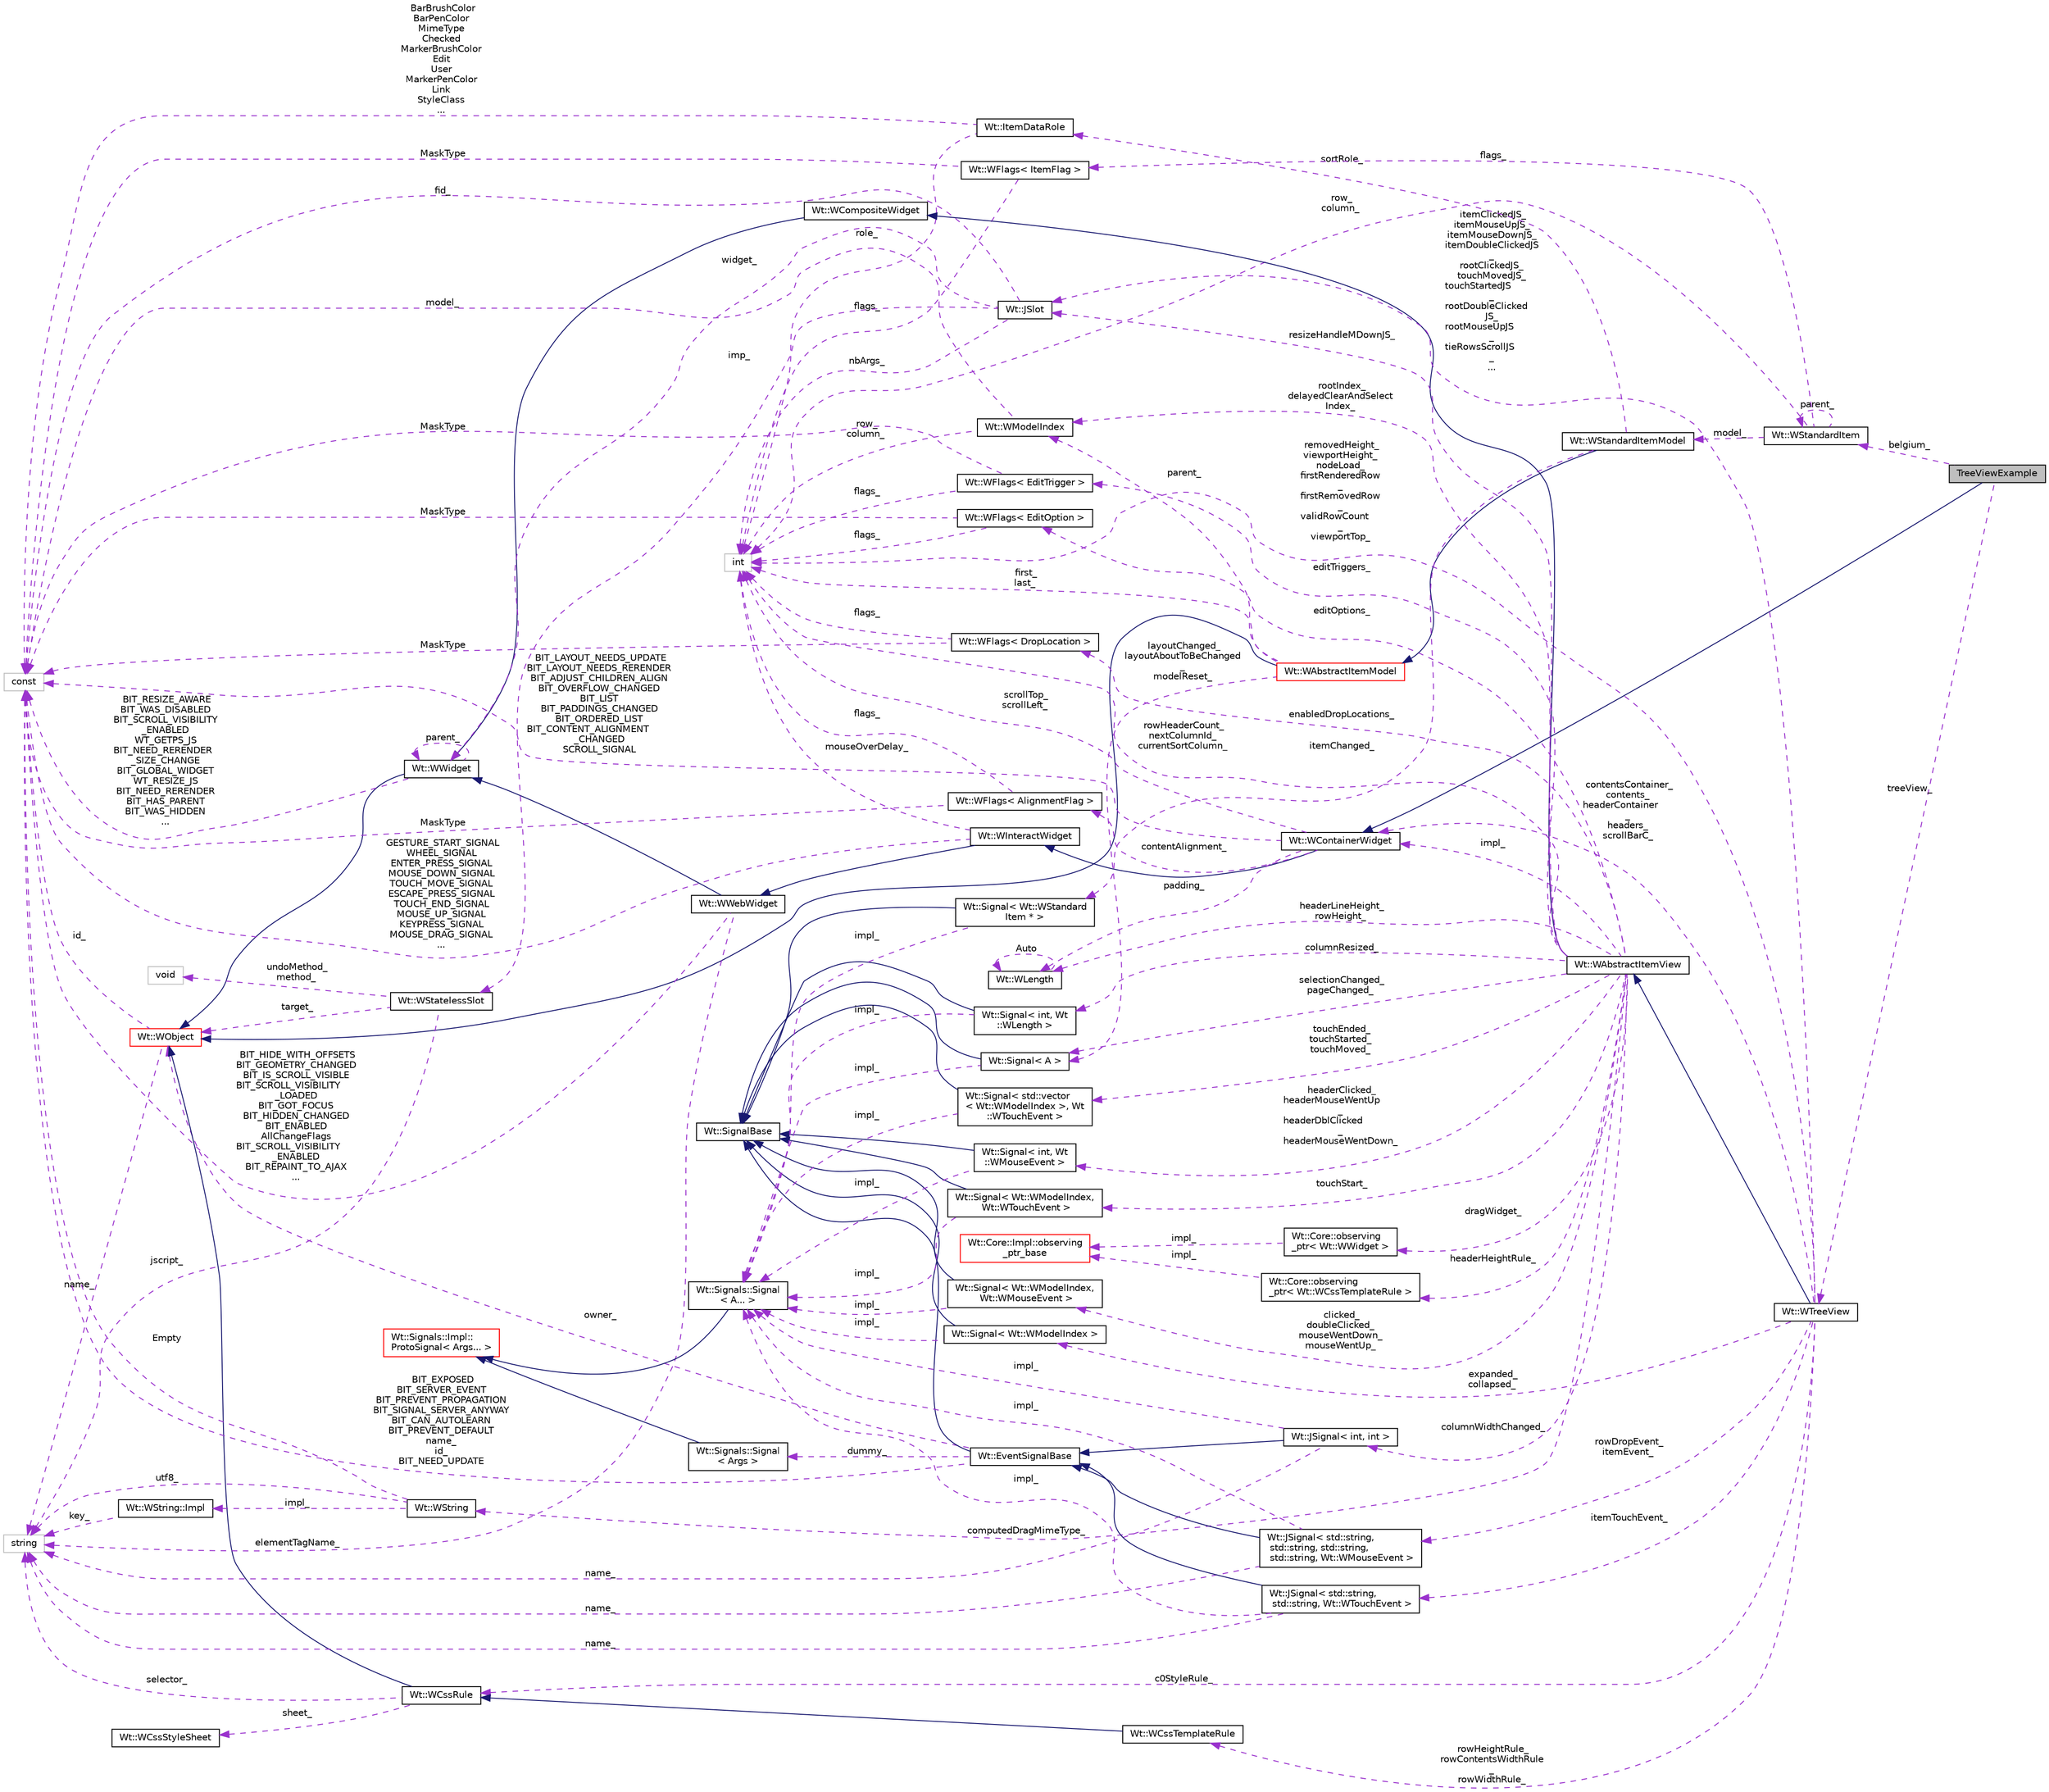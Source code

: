 digraph "TreeViewExample"
{
 // LATEX_PDF_SIZE
  edge [fontname="Helvetica",fontsize="10",labelfontname="Helvetica",labelfontsize="10"];
  node [fontname="Helvetica",fontsize="10",shape=record];
  rankdir="LR";
  Node1 [label="TreeViewExample",height=0.2,width=0.4,color="black", fillcolor="grey75", style="filled", fontcolor="black",tooltip=" "];
  Node2 -> Node1 [dir="back",color="midnightblue",fontsize="10",style="solid",fontname="Helvetica"];
  Node2 [label="Wt::WContainerWidget",height=0.2,width=0.4,color="black", fillcolor="white", style="filled",URL="$classWt_1_1WContainerWidget.html",tooltip="A widget that holds and manages child widgets."];
  Node3 -> Node2 [dir="back",color="midnightblue",fontsize="10",style="solid",fontname="Helvetica"];
  Node3 [label="Wt::WInteractWidget",height=0.2,width=0.4,color="black", fillcolor="white", style="filled",URL="$classWt_1_1WInteractWidget.html",tooltip="An abstract widget that can receive user-interface interaction."];
  Node4 -> Node3 [dir="back",color="midnightblue",fontsize="10",style="solid",fontname="Helvetica"];
  Node4 [label="Wt::WWebWidget",height=0.2,width=0.4,color="black", fillcolor="white", style="filled",URL="$classWt_1_1WWebWidget.html",tooltip="A base class for widgets with an HTML counterpart."];
  Node5 -> Node4 [dir="back",color="midnightblue",fontsize="10",style="solid",fontname="Helvetica"];
  Node5 [label="Wt::WWidget",height=0.2,width=0.4,color="black", fillcolor="white", style="filled",URL="$classWt_1_1WWidget.html",tooltip="The abstract base class for a user-interface component."];
  Node6 -> Node5 [dir="back",color="midnightblue",fontsize="10",style="solid",fontname="Helvetica"];
  Node6 [label="Wt::WObject",height=0.2,width=0.4,color="red", fillcolor="white", style="filled",URL="$classWt_1_1WObject.html",tooltip="A base class for objects that participate in the signal/slot system."];
  Node8 -> Node6 [dir="back",color="darkorchid3",fontsize="10",style="dashed",label=" name_" ,fontname="Helvetica"];
  Node8 [label="string",height=0.2,width=0.4,color="grey75", fillcolor="white", style="filled",tooltip=" "];
  Node9 -> Node6 [dir="back",color="darkorchid3",fontsize="10",style="dashed",label=" id_" ,fontname="Helvetica"];
  Node9 [label="const",height=0.2,width=0.4,color="grey75", fillcolor="white", style="filled",tooltip=" "];
  Node5 -> Node5 [dir="back",color="darkorchid3",fontsize="10",style="dashed",label=" parent_" ,fontname="Helvetica"];
  Node9 -> Node5 [dir="back",color="darkorchid3",fontsize="10",style="dashed",label=" BIT_RESIZE_AWARE\nBIT_WAS_DISABLED\nBIT_SCROLL_VISIBILITY\l_ENABLED\nWT_GETPS_JS\nBIT_NEED_RERENDER\l_SIZE_CHANGE\nBIT_GLOBAL_WIDGET\nWT_RESIZE_JS\nBIT_NEED_RERENDER\nBIT_HAS_PARENT\nBIT_WAS_HIDDEN\n..." ,fontname="Helvetica"];
  Node8 -> Node4 [dir="back",color="darkorchid3",fontsize="10",style="dashed",label=" elementTagName_" ,fontname="Helvetica"];
  Node9 -> Node4 [dir="back",color="darkorchid3",fontsize="10",style="dashed",label=" BIT_HIDE_WITH_OFFSETS\nBIT_GEOMETRY_CHANGED\nBIT_IS_SCROLL_VISIBLE\nBIT_SCROLL_VISIBILITY\l_LOADED\nBIT_GOT_FOCUS\nBIT_HIDDEN_CHANGED\nBIT_ENABLED\nAllChangeFlags\nBIT_SCROLL_VISIBILITY\l_ENABLED\nBIT_REPAINT_TO_AJAX\n..." ,fontname="Helvetica"];
  Node10 -> Node3 [dir="back",color="darkorchid3",fontsize="10",style="dashed",label=" mouseOverDelay_" ,fontname="Helvetica"];
  Node10 [label="int",height=0.2,width=0.4,color="grey75", fillcolor="white", style="filled",tooltip=" "];
  Node9 -> Node3 [dir="back",color="darkorchid3",fontsize="10",style="dashed",label=" GESTURE_START_SIGNAL\nWHEEL_SIGNAL\nENTER_PRESS_SIGNAL\nMOUSE_DOWN_SIGNAL\nTOUCH_MOVE_SIGNAL\nESCAPE_PRESS_SIGNAL\nTOUCH_END_SIGNAL\nMOUSE_UP_SIGNAL\nKEYPRESS_SIGNAL\nMOUSE_DRAG_SIGNAL\n..." ,fontname="Helvetica"];
  Node10 -> Node2 [dir="back",color="darkorchid3",fontsize="10",style="dashed",label=" scrollTop_\nscrollLeft_" ,fontname="Helvetica"];
  Node11 -> Node2 [dir="back",color="darkorchid3",fontsize="10",style="dashed",label=" contentAlignment_" ,fontname="Helvetica"];
  Node11 [label="Wt::WFlags\< AlignmentFlag \>",height=0.2,width=0.4,color="black", fillcolor="white", style="filled",URL="$classWt_1_1WFlags.html",tooltip=" "];
  Node10 -> Node11 [dir="back",color="darkorchid3",fontsize="10",style="dashed",label=" flags_" ,fontname="Helvetica"];
  Node9 -> Node11 [dir="back",color="darkorchid3",fontsize="10",style="dashed",label=" MaskType" ,fontname="Helvetica"];
  Node12 -> Node2 [dir="back",color="darkorchid3",fontsize="10",style="dashed",label=" padding_" ,fontname="Helvetica"];
  Node12 [label="Wt::WLength",height=0.2,width=0.4,color="black", fillcolor="white", style="filled",URL="$classWt_1_1WLength.html",tooltip="A value class that describes a CSS length."];
  Node12 -> Node12 [dir="back",color="darkorchid3",fontsize="10",style="dashed",label=" Auto" ,fontname="Helvetica"];
  Node9 -> Node2 [dir="back",color="darkorchid3",fontsize="10",style="dashed",label=" BIT_LAYOUT_NEEDS_UPDATE\nBIT_LAYOUT_NEEDS_RERENDER\nBIT_ADJUST_CHILDREN_ALIGN\nBIT_OVERFLOW_CHANGED\nBIT_LIST\nBIT_PADDINGS_CHANGED\nBIT_ORDERED_LIST\nBIT_CONTENT_ALIGNMENT\l_CHANGED\nSCROLL_SIGNAL" ,fontname="Helvetica"];
  Node13 -> Node1 [dir="back",color="darkorchid3",fontsize="10",style="dashed",label=" treeView_" ,fontname="Helvetica"];
  Node13 [label="Wt::WTreeView",height=0.2,width=0.4,color="black", fillcolor="white", style="filled",URL="$classWt_1_1WTreeView.html",tooltip="A view class that displays a model as a tree or tree table."];
  Node14 -> Node13 [dir="back",color="midnightblue",fontsize="10",style="solid",fontname="Helvetica"];
  Node14 [label="Wt::WAbstractItemView",height=0.2,width=0.4,color="black", fillcolor="white", style="filled",URL="$classWt_1_1WAbstractItemView.html",tooltip="An abstract base class for item Views."];
  Node15 -> Node14 [dir="back",color="midnightblue",fontsize="10",style="solid",fontname="Helvetica"];
  Node15 [label="Wt::WCompositeWidget",height=0.2,width=0.4,color="black", fillcolor="white", style="filled",URL="$classWt_1_1WCompositeWidget.html",tooltip="A widget that hides the implementation of composite widgets."];
  Node5 -> Node15 [dir="back",color="midnightblue",fontsize="10",style="solid",fontname="Helvetica"];
  Node16 -> Node14 [dir="back",color="darkorchid3",fontsize="10",style="dashed",label=" selectionChanged_\npageChanged_" ,fontname="Helvetica"];
  Node16 [label="Wt::Signal\< A \>",height=0.2,width=0.4,color="black", fillcolor="white", style="filled",URL="$classWt_1_1Signal.html",tooltip="A signal that propagates events to listeners."];
  Node17 -> Node16 [dir="back",color="midnightblue",fontsize="10",style="solid",fontname="Helvetica"];
  Node17 [label="Wt::SignalBase",height=0.2,width=0.4,color="black", fillcolor="white", style="filled",URL="$classWt_1_1SignalBase.html",tooltip="Abstract base class of a signal."];
  Node18 -> Node16 [dir="back",color="darkorchid3",fontsize="10",style="dashed",label=" impl_" ,fontname="Helvetica"];
  Node18 [label="Wt::Signals::Signal\l\< A... \>",height=0.2,width=0.4,color="black", fillcolor="white", style="filled",URL="$structWt_1_1Signals_1_1Signal.html",tooltip=" "];
  Node19 -> Node18 [dir="back",color="midnightblue",fontsize="10",style="solid",fontname="Helvetica"];
  Node19 [label="Wt::Signals::Impl::\lProtoSignal\< Args... \>",height=0.2,width=0.4,color="red", fillcolor="white", style="filled",URL="$classWt_1_1Signals_1_1Impl_1_1ProtoSignal.html",tooltip=" "];
  Node25 -> Node14 [dir="back",color="darkorchid3",fontsize="10",style="dashed",label=" resizeHandleMDownJS_" ,fontname="Helvetica"];
  Node25 [label="Wt::JSlot",height=0.2,width=0.4,color="black", fillcolor="white", style="filled",URL="$classWt_1_1JSlot.html",tooltip="A slot that is only implemented in client side JavaScript code."];
  Node26 -> Node25 [dir="back",color="darkorchid3",fontsize="10",style="dashed",label=" imp_" ,fontname="Helvetica"];
  Node26 [label="Wt::WStatelessSlot",height=0.2,width=0.4,color="black", fillcolor="white", style="filled",URL="$classWt_1_1WStatelessSlot.html",tooltip=" "];
  Node6 -> Node26 [dir="back",color="darkorchid3",fontsize="10",style="dashed",label=" target_" ,fontname="Helvetica"];
  Node22 -> Node26 [dir="back",color="darkorchid3",fontsize="10",style="dashed",label=" undoMethod_\nmethod_" ,fontname="Helvetica"];
  Node22 [label="void",height=0.2,width=0.4,color="grey75", fillcolor="white", style="filled",tooltip=" "];
  Node8 -> Node26 [dir="back",color="darkorchid3",fontsize="10",style="dashed",label=" jscript_" ,fontname="Helvetica"];
  Node10 -> Node25 [dir="back",color="darkorchid3",fontsize="10",style="dashed",label=" nbArgs_" ,fontname="Helvetica"];
  Node5 -> Node25 [dir="back",color="darkorchid3",fontsize="10",style="dashed",label=" widget_" ,fontname="Helvetica"];
  Node9 -> Node25 [dir="back",color="darkorchid3",fontsize="10",style="dashed",label=" fid_" ,fontname="Helvetica"];
  Node2 -> Node14 [dir="back",color="darkorchid3",fontsize="10",style="dashed",label=" impl_" ,fontname="Helvetica"];
  Node27 -> Node14 [dir="back",color="darkorchid3",fontsize="10",style="dashed",label=" rootIndex_\ndelayedClearAndSelect\lIndex_" ,fontname="Helvetica"];
  Node27 [label="Wt::WModelIndex",height=0.2,width=0.4,color="black", fillcolor="white", style="filled",URL="$classWt_1_1WModelIndex.html",tooltip="A value class that describes an index to an item in a data model."];
  Node10 -> Node27 [dir="back",color="darkorchid3",fontsize="10",style="dashed",label=" row_\ncolumn_" ,fontname="Helvetica"];
  Node9 -> Node27 [dir="back",color="darkorchid3",fontsize="10",style="dashed",label=" model_" ,fontname="Helvetica"];
  Node28 -> Node14 [dir="back",color="darkorchid3",fontsize="10",style="dashed",label=" computedDragMimeType_" ,fontname="Helvetica"];
  Node28 [label="Wt::WString",height=0.2,width=0.4,color="black", fillcolor="white", style="filled",URL="$classWt_1_1WString.html",tooltip="A value class which describes a locale-aware unicode string."];
  Node29 -> Node28 [dir="back",color="darkorchid3",fontsize="10",style="dashed",label=" impl_" ,fontname="Helvetica"];
  Node29 [label="Wt::WString::Impl",height=0.2,width=0.4,color="black", fillcolor="white", style="filled",URL="$structWt_1_1WString_1_1Impl.html",tooltip=" "];
  Node8 -> Node29 [dir="back",color="darkorchid3",fontsize="10",style="dashed",label=" key_" ,fontname="Helvetica"];
  Node8 -> Node28 [dir="back",color="darkorchid3",fontsize="10",style="dashed",label=" utf8_" ,fontname="Helvetica"];
  Node9 -> Node28 [dir="back",color="darkorchid3",fontsize="10",style="dashed",label=" Empty" ,fontname="Helvetica"];
  Node30 -> Node14 [dir="back",color="darkorchid3",fontsize="10",style="dashed",label=" editTriggers_" ,fontname="Helvetica"];
  Node30 [label="Wt::WFlags\< EditTrigger \>",height=0.2,width=0.4,color="black", fillcolor="white", style="filled",URL="$classWt_1_1WFlags.html",tooltip=" "];
  Node10 -> Node30 [dir="back",color="darkorchid3",fontsize="10",style="dashed",label=" flags_" ,fontname="Helvetica"];
  Node9 -> Node30 [dir="back",color="darkorchid3",fontsize="10",style="dashed",label=" MaskType" ,fontname="Helvetica"];
  Node31 -> Node14 [dir="back",color="darkorchid3",fontsize="10",style="dashed",label=" dragWidget_" ,fontname="Helvetica"];
  Node31 [label="Wt::Core::observing\l_ptr\< Wt::WWidget \>",height=0.2,width=0.4,color="black", fillcolor="white", style="filled",URL="$classWt_1_1Core_1_1observing__ptr.html",tooltip=" "];
  Node24 -> Node31 [dir="back",color="darkorchid3",fontsize="10",style="dashed",label=" impl_" ,fontname="Helvetica"];
  Node24 [label="Wt::Core::Impl::observing\l_ptr_base",height=0.2,width=0.4,color="red", fillcolor="white", style="filled",URL="$structWt_1_1Core_1_1Impl_1_1observing__ptr__base.html",tooltip=" "];
  Node32 -> Node14 [dir="back",color="darkorchid3",fontsize="10",style="dashed",label=" clicked_\ndoubleClicked_\nmouseWentDown_\nmouseWentUp_" ,fontname="Helvetica"];
  Node32 [label="Wt::Signal\< Wt::WModelIndex,\l Wt::WMouseEvent \>",height=0.2,width=0.4,color="black", fillcolor="white", style="filled",URL="$classWt_1_1Signal.html",tooltip=" "];
  Node17 -> Node32 [dir="back",color="midnightblue",fontsize="10",style="solid",fontname="Helvetica"];
  Node18 -> Node32 [dir="back",color="darkorchid3",fontsize="10",style="dashed",label=" impl_" ,fontname="Helvetica"];
  Node33 -> Node14 [dir="back",color="darkorchid3",fontsize="10",style="dashed",label=" touchEnded_\ntouchStarted_\ntouchMoved_" ,fontname="Helvetica"];
  Node33 [label="Wt::Signal\< std::vector\l\< Wt::WModelIndex \>, Wt\l::WTouchEvent \>",height=0.2,width=0.4,color="black", fillcolor="white", style="filled",URL="$classWt_1_1Signal.html",tooltip=" "];
  Node17 -> Node33 [dir="back",color="midnightblue",fontsize="10",style="solid",fontname="Helvetica"];
  Node18 -> Node33 [dir="back",color="darkorchid3",fontsize="10",style="dashed",label=" impl_" ,fontname="Helvetica"];
  Node34 -> Node14 [dir="back",color="darkorchid3",fontsize="10",style="dashed",label=" headerClicked_\nheaderMouseWentUp\l_\nheaderDblClicked\l_\nheaderMouseWentDown_" ,fontname="Helvetica"];
  Node34 [label="Wt::Signal\< int, Wt\l::WMouseEvent \>",height=0.2,width=0.4,color="black", fillcolor="white", style="filled",URL="$classWt_1_1Signal.html",tooltip=" "];
  Node17 -> Node34 [dir="back",color="midnightblue",fontsize="10",style="solid",fontname="Helvetica"];
  Node18 -> Node34 [dir="back",color="darkorchid3",fontsize="10",style="dashed",label=" impl_" ,fontname="Helvetica"];
  Node35 -> Node14 [dir="back",color="darkorchid3",fontsize="10",style="dashed",label=" headerHeightRule_" ,fontname="Helvetica"];
  Node35 [label="Wt::Core::observing\l_ptr\< Wt::WCssTemplateRule \>",height=0.2,width=0.4,color="black", fillcolor="white", style="filled",URL="$classWt_1_1Core_1_1observing__ptr.html",tooltip=" "];
  Node24 -> Node35 [dir="back",color="darkorchid3",fontsize="10",style="dashed",label=" impl_" ,fontname="Helvetica"];
  Node36 -> Node14 [dir="back",color="darkorchid3",fontsize="10",style="dashed",label=" enabledDropLocations_" ,fontname="Helvetica"];
  Node36 [label="Wt::WFlags\< DropLocation \>",height=0.2,width=0.4,color="black", fillcolor="white", style="filled",URL="$classWt_1_1WFlags.html",tooltip=" "];
  Node10 -> Node36 [dir="back",color="darkorchid3",fontsize="10",style="dashed",label=" flags_" ,fontname="Helvetica"];
  Node9 -> Node36 [dir="back",color="darkorchid3",fontsize="10",style="dashed",label=" MaskType" ,fontname="Helvetica"];
  Node10 -> Node14 [dir="back",color="darkorchid3",fontsize="10",style="dashed",label=" rowHeaderCount_\nnextColumnId_\ncurrentSortColumn_" ,fontname="Helvetica"];
  Node37 -> Node14 [dir="back",color="darkorchid3",fontsize="10",style="dashed",label=" editOptions_" ,fontname="Helvetica"];
  Node37 [label="Wt::WFlags\< EditOption \>",height=0.2,width=0.4,color="black", fillcolor="white", style="filled",URL="$classWt_1_1WFlags.html",tooltip=" "];
  Node10 -> Node37 [dir="back",color="darkorchid3",fontsize="10",style="dashed",label=" flags_" ,fontname="Helvetica"];
  Node9 -> Node37 [dir="back",color="darkorchid3",fontsize="10",style="dashed",label=" MaskType" ,fontname="Helvetica"];
  Node38 -> Node14 [dir="back",color="darkorchid3",fontsize="10",style="dashed",label=" columnWidthChanged_" ,fontname="Helvetica"];
  Node38 [label="Wt::JSignal\< int, int \>",height=0.2,width=0.4,color="black", fillcolor="white", style="filled",URL="$classWt_1_1JSignal.html",tooltip=" "];
  Node39 -> Node38 [dir="back",color="midnightblue",fontsize="10",style="solid",fontname="Helvetica"];
  Node39 [label="Wt::EventSignalBase",height=0.2,width=0.4,color="black", fillcolor="white", style="filled",URL="$classWt_1_1EventSignalBase.html",tooltip="Abstract base class of an event signal."];
  Node17 -> Node39 [dir="back",color="midnightblue",fontsize="10",style="solid",fontname="Helvetica"];
  Node6 -> Node39 [dir="back",color="darkorchid3",fontsize="10",style="dashed",label=" owner_" ,fontname="Helvetica"];
  Node40 -> Node39 [dir="back",color="darkorchid3",fontsize="10",style="dashed",label=" dummy_" ,fontname="Helvetica"];
  Node40 [label="Wt::Signals::Signal\l\< Args \>",height=0.2,width=0.4,color="black", fillcolor="white", style="filled",URL="$structWt_1_1Signals_1_1Signal.html",tooltip=" "];
  Node19 -> Node40 [dir="back",color="midnightblue",fontsize="10",style="solid",fontname="Helvetica"];
  Node9 -> Node39 [dir="back",color="darkorchid3",fontsize="10",style="dashed",label=" BIT_EXPOSED\nBIT_SERVER_EVENT\nBIT_PREVENT_PROPAGATION\nBIT_SIGNAL_SERVER_ANYWAY\nBIT_CAN_AUTOLEARN\nBIT_PREVENT_DEFAULT\nname_\nid_\nBIT_NEED_UPDATE" ,fontname="Helvetica"];
  Node8 -> Node38 [dir="back",color="darkorchid3",fontsize="10",style="dashed",label=" name_" ,fontname="Helvetica"];
  Node18 -> Node38 [dir="back",color="darkorchid3",fontsize="10",style="dashed",label=" impl_" ,fontname="Helvetica"];
  Node41 -> Node14 [dir="back",color="darkorchid3",fontsize="10",style="dashed",label=" columnResized_" ,fontname="Helvetica"];
  Node41 [label="Wt::Signal\< int, Wt\l::WLength \>",height=0.2,width=0.4,color="black", fillcolor="white", style="filled",URL="$classWt_1_1Signal.html",tooltip=" "];
  Node17 -> Node41 [dir="back",color="midnightblue",fontsize="10",style="solid",fontname="Helvetica"];
  Node18 -> Node41 [dir="back",color="darkorchid3",fontsize="10",style="dashed",label=" impl_" ,fontname="Helvetica"];
  Node42 -> Node14 [dir="back",color="darkorchid3",fontsize="10",style="dashed",label=" touchStart_" ,fontname="Helvetica"];
  Node42 [label="Wt::Signal\< Wt::WModelIndex,\l Wt::WTouchEvent \>",height=0.2,width=0.4,color="black", fillcolor="white", style="filled",URL="$classWt_1_1Signal.html",tooltip=" "];
  Node17 -> Node42 [dir="back",color="midnightblue",fontsize="10",style="solid",fontname="Helvetica"];
  Node18 -> Node42 [dir="back",color="darkorchid3",fontsize="10",style="dashed",label=" impl_" ,fontname="Helvetica"];
  Node12 -> Node14 [dir="back",color="darkorchid3",fontsize="10",style="dashed",label=" headerLineHeight_\nrowHeight_" ,fontname="Helvetica"];
  Node25 -> Node13 [dir="back",color="darkorchid3",fontsize="10",style="dashed",label=" itemClickedJS_\nitemMouseUpJS_\nitemMouseDownJS_\nitemDoubleClickedJS\l_\nrootClickedJS_\ntouchMovedJS_\ntouchStartedJS\l_\nrootDoubleClicked\lJS_\nrootMouseUpJS\l_\ntieRowsScrollJS\l_\n..." ,fontname="Helvetica"];
  Node2 -> Node13 [dir="back",color="darkorchid3",fontsize="10",style="dashed",label=" contentsContainer_\ncontents_\nheaderContainer\l_\nheaders_\nscrollBarC_" ,fontname="Helvetica"];
  Node43 -> Node13 [dir="back",color="darkorchid3",fontsize="10",style="dashed",label=" rowDropEvent_\nitemEvent_" ,fontname="Helvetica"];
  Node43 [label="Wt::JSignal\< std::string,\l std::string, std::string,\l std::string, Wt::WMouseEvent \>",height=0.2,width=0.4,color="black", fillcolor="white", style="filled",URL="$classWt_1_1JSignal.html",tooltip=" "];
  Node39 -> Node43 [dir="back",color="midnightblue",fontsize="10",style="solid",fontname="Helvetica"];
  Node8 -> Node43 [dir="back",color="darkorchid3",fontsize="10",style="dashed",label=" name_" ,fontname="Helvetica"];
  Node18 -> Node43 [dir="back",color="darkorchid3",fontsize="10",style="dashed",label=" impl_" ,fontname="Helvetica"];
  Node44 -> Node13 [dir="back",color="darkorchid3",fontsize="10",style="dashed",label=" c0StyleRule_" ,fontname="Helvetica"];
  Node44 [label="Wt::WCssRule",height=0.2,width=0.4,color="black", fillcolor="white", style="filled",URL="$classWt_1_1WCssRule.html",tooltip="Abstract rule in a CSS style sheet."];
  Node6 -> Node44 [dir="back",color="midnightblue",fontsize="10",style="solid",fontname="Helvetica"];
  Node45 -> Node44 [dir="back",color="darkorchid3",fontsize="10",style="dashed",label=" sheet_" ,fontname="Helvetica"];
  Node45 [label="Wt::WCssStyleSheet",height=0.2,width=0.4,color="black", fillcolor="white", style="filled",URL="$classWt_1_1WCssStyleSheet.html",tooltip="A CSS style sheet."];
  Node8 -> Node44 [dir="back",color="darkorchid3",fontsize="10",style="dashed",label=" selector_" ,fontname="Helvetica"];
  Node46 -> Node13 [dir="back",color="darkorchid3",fontsize="10",style="dashed",label=" rowHeightRule_\nrowContentsWidthRule\l_\nrowWidthRule_" ,fontname="Helvetica"];
  Node46 [label="Wt::WCssTemplateRule",height=0.2,width=0.4,color="black", fillcolor="white", style="filled",URL="$classWt_1_1WCssTemplateRule.html",tooltip="A CSS rule based on a template widget."];
  Node44 -> Node46 [dir="back",color="midnightblue",fontsize="10",style="solid",fontname="Helvetica"];
  Node47 -> Node13 [dir="back",color="darkorchid3",fontsize="10",style="dashed",label=" itemTouchEvent_" ,fontname="Helvetica"];
  Node47 [label="Wt::JSignal\< std::string,\l std::string, Wt::WTouchEvent \>",height=0.2,width=0.4,color="black", fillcolor="white", style="filled",URL="$classWt_1_1JSignal.html",tooltip=" "];
  Node39 -> Node47 [dir="back",color="midnightblue",fontsize="10",style="solid",fontname="Helvetica"];
  Node8 -> Node47 [dir="back",color="darkorchid3",fontsize="10",style="dashed",label=" name_" ,fontname="Helvetica"];
  Node18 -> Node47 [dir="back",color="darkorchid3",fontsize="10",style="dashed",label=" impl_" ,fontname="Helvetica"];
  Node10 -> Node13 [dir="back",color="darkorchid3",fontsize="10",style="dashed",label=" removedHeight_\nviewportHeight_\nnodeLoad_\nfirstRenderedRow\l_\nfirstRemovedRow\l_\nvalidRowCount\l_\nviewportTop_" ,fontname="Helvetica"];
  Node48 -> Node13 [dir="back",color="darkorchid3",fontsize="10",style="dashed",label=" expanded_\ncollapsed_" ,fontname="Helvetica"];
  Node48 [label="Wt::Signal\< Wt::WModelIndex \>",height=0.2,width=0.4,color="black", fillcolor="white", style="filled",URL="$classWt_1_1Signal.html",tooltip=" "];
  Node17 -> Node48 [dir="back",color="midnightblue",fontsize="10",style="solid",fontname="Helvetica"];
  Node18 -> Node48 [dir="back",color="darkorchid3",fontsize="10",style="dashed",label=" impl_" ,fontname="Helvetica"];
  Node49 -> Node1 [dir="back",color="darkorchid3",fontsize="10",style="dashed",label=" belgium_" ,fontname="Helvetica"];
  Node49 [label="Wt::WStandardItem",height=0.2,width=0.4,color="black", fillcolor="white", style="filled",URL="$classWt_1_1WStandardItem.html",tooltip="An item in a WStandardItemModel."];
  Node50 -> Node49 [dir="back",color="darkorchid3",fontsize="10",style="dashed",label=" model_" ,fontname="Helvetica"];
  Node50 [label="Wt::WStandardItemModel",height=0.2,width=0.4,color="black", fillcolor="white", style="filled",URL="$classWt_1_1WStandardItemModel.html",tooltip="A standard data model, which stores its data in memory."];
  Node51 -> Node50 [dir="back",color="midnightblue",fontsize="10",style="solid",fontname="Helvetica"];
  Node51 [label="Wt::WAbstractItemModel",height=0.2,width=0.4,color="red", fillcolor="white", style="filled",URL="$classWt_1_1WAbstractItemModel.html",tooltip="An abstract model for use with Wt's view classes."];
  Node6 -> Node51 [dir="back",color="midnightblue",fontsize="10",style="solid",fontname="Helvetica"];
  Node16 -> Node51 [dir="back",color="darkorchid3",fontsize="10",style="dashed",label=" layoutChanged_\nlayoutAboutToBeChanged\l_\nmodelReset_" ,fontname="Helvetica"];
  Node27 -> Node51 [dir="back",color="darkorchid3",fontsize="10",style="dashed",label=" parent_" ,fontname="Helvetica"];
  Node10 -> Node51 [dir="back",color="darkorchid3",fontsize="10",style="dashed",label=" first_\nlast_" ,fontname="Helvetica"];
  Node55 -> Node50 [dir="back",color="darkorchid3",fontsize="10",style="dashed",label=" itemChanged_" ,fontname="Helvetica"];
  Node55 [label="Wt::Signal\< Wt::WStandard\lItem * \>",height=0.2,width=0.4,color="black", fillcolor="white", style="filled",URL="$classWt_1_1Signal.html",tooltip=" "];
  Node17 -> Node55 [dir="back",color="midnightblue",fontsize="10",style="solid",fontname="Helvetica"];
  Node18 -> Node55 [dir="back",color="darkorchid3",fontsize="10",style="dashed",label=" impl_" ,fontname="Helvetica"];
  Node56 -> Node50 [dir="back",color="darkorchid3",fontsize="10",style="dashed",label=" sortRole_" ,fontname="Helvetica"];
  Node56 [label="Wt::ItemDataRole",height=0.2,width=0.4,color="black", fillcolor="white", style="filled",URL="$classWt_1_1ItemDataRole.html",tooltip="Enumeration that indicates a role for a data item."];
  Node10 -> Node56 [dir="back",color="darkorchid3",fontsize="10",style="dashed",label=" role_" ,fontname="Helvetica"];
  Node9 -> Node56 [dir="back",color="darkorchid3",fontsize="10",style="dashed",label=" BarBrushColor\nBarPenColor\nMimeType\nChecked\nMarkerBrushColor\nEdit\nUser\nMarkerPenColor\nLink\nStyleClass\n..." ,fontname="Helvetica"];
  Node57 -> Node49 [dir="back",color="darkorchid3",fontsize="10",style="dashed",label=" flags_" ,fontname="Helvetica"];
  Node57 [label="Wt::WFlags\< ItemFlag \>",height=0.2,width=0.4,color="black", fillcolor="white", style="filled",URL="$classWt_1_1WFlags.html",tooltip=" "];
  Node10 -> Node57 [dir="back",color="darkorchid3",fontsize="10",style="dashed",label=" flags_" ,fontname="Helvetica"];
  Node9 -> Node57 [dir="back",color="darkorchid3",fontsize="10",style="dashed",label=" MaskType" ,fontname="Helvetica"];
  Node10 -> Node49 [dir="back",color="darkorchid3",fontsize="10",style="dashed",label=" row_\ncolumn_" ,fontname="Helvetica"];
  Node49 -> Node49 [dir="back",color="darkorchid3",fontsize="10",style="dashed",label=" parent_" ,fontname="Helvetica"];
}
